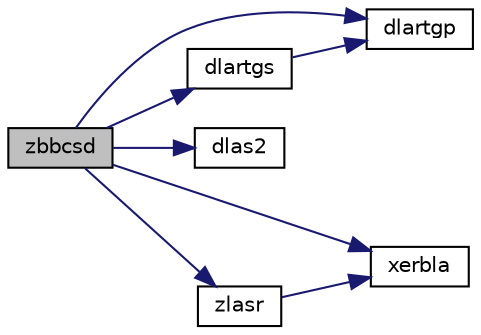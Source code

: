 digraph "zbbcsd"
{
 // LATEX_PDF_SIZE
  edge [fontname="Helvetica",fontsize="10",labelfontname="Helvetica",labelfontsize="10"];
  node [fontname="Helvetica",fontsize="10",shape=record];
  rankdir="LR";
  Node1 [label="zbbcsd",height=0.2,width=0.4,color="black", fillcolor="grey75", style="filled", fontcolor="black",tooltip="ZBBCSD"];
  Node1 -> Node2 [color="midnightblue",fontsize="10",style="solid",fontname="Helvetica"];
  Node2 [label="dlartgp",height=0.2,width=0.4,color="black", fillcolor="white", style="filled",URL="$dlartgp_8f.html#ac216c77dadbc793b5f0697555af0775b",tooltip="DLARTGP generates a plane rotation so that the diagonal is nonnegative."];
  Node1 -> Node3 [color="midnightblue",fontsize="10",style="solid",fontname="Helvetica"];
  Node3 [label="dlartgs",height=0.2,width=0.4,color="black", fillcolor="white", style="filled",URL="$dlartgs_8f.html#a2c05f9059583ca92abb77e2765037dfc",tooltip="DLARTGS generates a plane rotation designed to introduce a bulge in implicit QR iteration for the bid..."];
  Node3 -> Node2 [color="midnightblue",fontsize="10",style="solid",fontname="Helvetica"];
  Node1 -> Node4 [color="midnightblue",fontsize="10",style="solid",fontname="Helvetica"];
  Node4 [label="dlas2",height=0.2,width=0.4,color="black", fillcolor="white", style="filled",URL="$dlas2_8f.html#a307400bc17cbe31b5b8827a2802efae4",tooltip="DLAS2 computes singular values of a 2-by-2 triangular matrix."];
  Node1 -> Node5 [color="midnightblue",fontsize="10",style="solid",fontname="Helvetica"];
  Node5 [label="xerbla",height=0.2,width=0.4,color="black", fillcolor="white", style="filled",URL="$xerbla_8f.html#a377ee61015baf8dea7770b3a404b1c07",tooltip="XERBLA"];
  Node1 -> Node6 [color="midnightblue",fontsize="10",style="solid",fontname="Helvetica"];
  Node6 [label="zlasr",height=0.2,width=0.4,color="black", fillcolor="white", style="filled",URL="$zlasr_8f.html#aae27686b63781226e5f5c6de245463b3",tooltip="ZLASR applies a sequence of plane rotations to a general rectangular matrix."];
  Node6 -> Node5 [color="midnightblue",fontsize="10",style="solid",fontname="Helvetica"];
}
